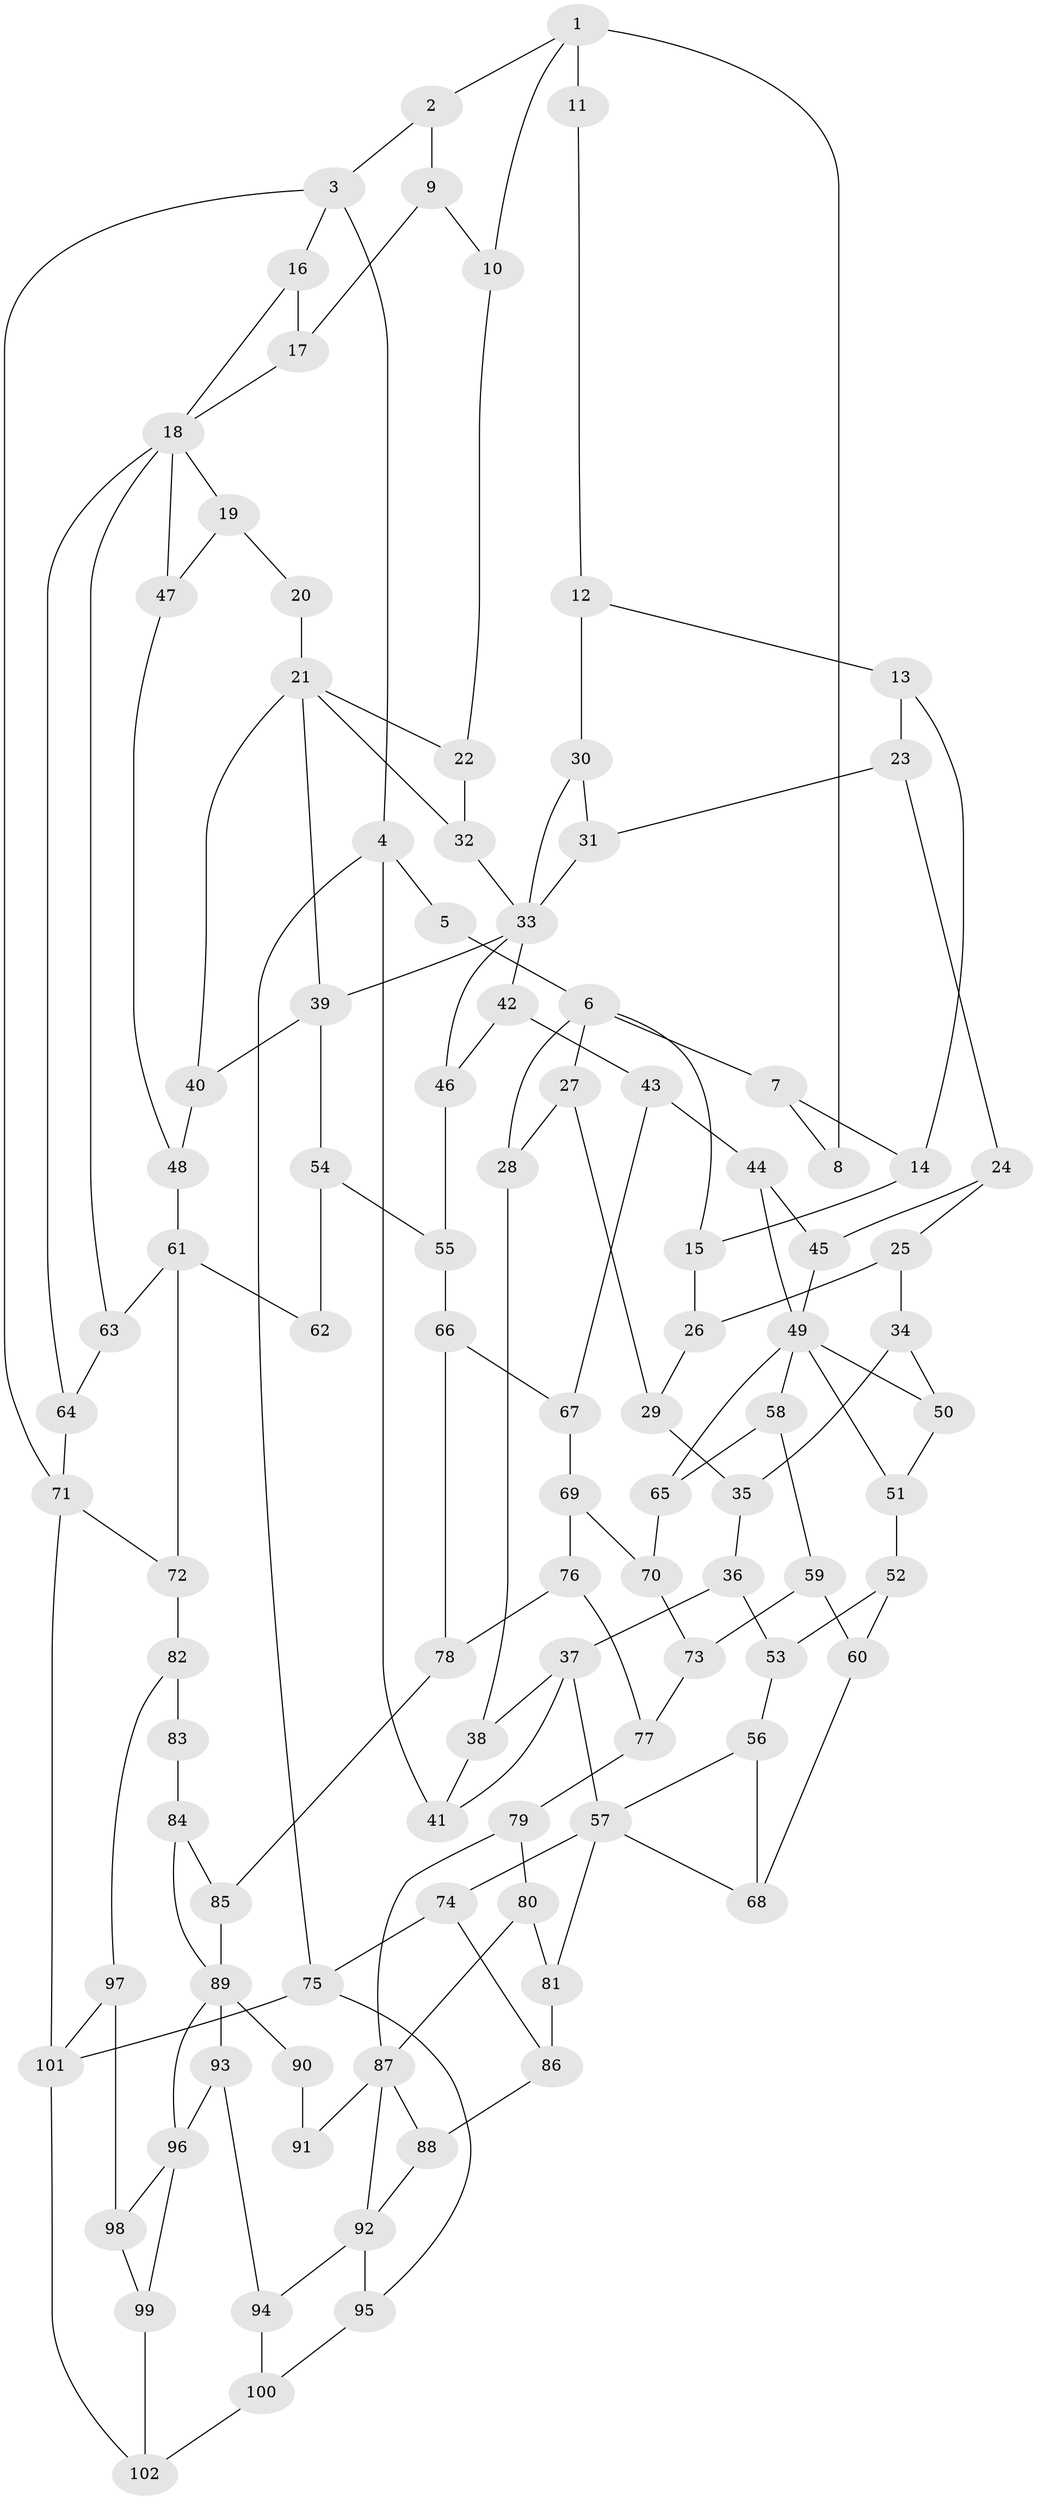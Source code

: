 // original degree distribution, {3: 0.013793103448275862, 5: 0.593103448275862, 6: 0.18620689655172415, 4: 0.20689655172413793}
// Generated by graph-tools (version 1.1) at 2025/54/03/04/25 22:54:09]
// undirected, 102 vertices, 164 edges
graph export_dot {
  node [color=gray90,style=filled];
  1;
  2;
  3;
  4;
  5;
  6;
  7;
  8;
  9;
  10;
  11;
  12;
  13;
  14;
  15;
  16;
  17;
  18;
  19;
  20;
  21;
  22;
  23;
  24;
  25;
  26;
  27;
  28;
  29;
  30;
  31;
  32;
  33;
  34;
  35;
  36;
  37;
  38;
  39;
  40;
  41;
  42;
  43;
  44;
  45;
  46;
  47;
  48;
  49;
  50;
  51;
  52;
  53;
  54;
  55;
  56;
  57;
  58;
  59;
  60;
  61;
  62;
  63;
  64;
  65;
  66;
  67;
  68;
  69;
  70;
  71;
  72;
  73;
  74;
  75;
  76;
  77;
  78;
  79;
  80;
  81;
  82;
  83;
  84;
  85;
  86;
  87;
  88;
  89;
  90;
  91;
  92;
  93;
  94;
  95;
  96;
  97;
  98;
  99;
  100;
  101;
  102;
  1 -- 2 [weight=1.0];
  1 -- 8 [weight=1.0];
  1 -- 10 [weight=1.0];
  1 -- 11 [weight=2.0];
  2 -- 3 [weight=1.0];
  2 -- 9 [weight=1.0];
  3 -- 4 [weight=1.0];
  3 -- 16 [weight=1.0];
  3 -- 71 [weight=1.0];
  4 -- 5 [weight=1.0];
  4 -- 41 [weight=1.0];
  4 -- 75 [weight=1.0];
  5 -- 6 [weight=2.0];
  6 -- 7 [weight=1.0];
  6 -- 15 [weight=1.0];
  6 -- 27 [weight=1.0];
  6 -- 28 [weight=1.0];
  7 -- 8 [weight=1.0];
  7 -- 14 [weight=1.0];
  9 -- 10 [weight=1.0];
  9 -- 17 [weight=1.0];
  10 -- 22 [weight=1.0];
  11 -- 12 [weight=1.0];
  12 -- 13 [weight=1.0];
  12 -- 30 [weight=1.0];
  13 -- 14 [weight=1.0];
  13 -- 23 [weight=1.0];
  14 -- 15 [weight=1.0];
  15 -- 26 [weight=1.0];
  16 -- 17 [weight=1.0];
  16 -- 18 [weight=1.0];
  17 -- 18 [weight=1.0];
  18 -- 19 [weight=1.0];
  18 -- 47 [weight=1.0];
  18 -- 63 [weight=1.0];
  18 -- 64 [weight=1.0];
  19 -- 20 [weight=1.0];
  19 -- 47 [weight=1.0];
  20 -- 21 [weight=2.0];
  21 -- 22 [weight=1.0];
  21 -- 32 [weight=1.0];
  21 -- 39 [weight=1.0];
  21 -- 40 [weight=1.0];
  22 -- 32 [weight=1.0];
  23 -- 24 [weight=1.0];
  23 -- 31 [weight=1.0];
  24 -- 25 [weight=1.0];
  24 -- 45 [weight=1.0];
  25 -- 26 [weight=1.0];
  25 -- 34 [weight=1.0];
  26 -- 29 [weight=1.0];
  27 -- 28 [weight=1.0];
  27 -- 29 [weight=1.0];
  28 -- 38 [weight=1.0];
  29 -- 35 [weight=1.0];
  30 -- 31 [weight=1.0];
  30 -- 33 [weight=1.0];
  31 -- 33 [weight=1.0];
  32 -- 33 [weight=1.0];
  33 -- 39 [weight=1.0];
  33 -- 42 [weight=1.0];
  33 -- 46 [weight=1.0];
  34 -- 35 [weight=1.0];
  34 -- 50 [weight=1.0];
  35 -- 36 [weight=1.0];
  36 -- 37 [weight=1.0];
  36 -- 53 [weight=1.0];
  37 -- 38 [weight=1.0];
  37 -- 41 [weight=1.0];
  37 -- 57 [weight=2.0];
  38 -- 41 [weight=1.0];
  39 -- 40 [weight=1.0];
  39 -- 54 [weight=1.0];
  40 -- 48 [weight=1.0];
  42 -- 43 [weight=1.0];
  42 -- 46 [weight=1.0];
  43 -- 44 [weight=1.0];
  43 -- 67 [weight=1.0];
  44 -- 45 [weight=1.0];
  44 -- 49 [weight=1.0];
  45 -- 49 [weight=1.0];
  46 -- 55 [weight=1.0];
  47 -- 48 [weight=1.0];
  48 -- 61 [weight=1.0];
  49 -- 50 [weight=1.0];
  49 -- 51 [weight=1.0];
  49 -- 58 [weight=1.0];
  49 -- 65 [weight=1.0];
  50 -- 51 [weight=1.0];
  51 -- 52 [weight=1.0];
  52 -- 53 [weight=1.0];
  52 -- 60 [weight=1.0];
  53 -- 56 [weight=1.0];
  54 -- 55 [weight=1.0];
  54 -- 62 [weight=1.0];
  55 -- 66 [weight=1.0];
  56 -- 57 [weight=1.0];
  56 -- 68 [weight=1.0];
  57 -- 68 [weight=1.0];
  57 -- 74 [weight=1.0];
  57 -- 81 [weight=1.0];
  58 -- 59 [weight=1.0];
  58 -- 65 [weight=1.0];
  59 -- 60 [weight=1.0];
  59 -- 73 [weight=1.0];
  60 -- 68 [weight=1.0];
  61 -- 62 [weight=2.0];
  61 -- 63 [weight=1.0];
  61 -- 72 [weight=2.0];
  63 -- 64 [weight=1.0];
  64 -- 71 [weight=1.0];
  65 -- 70 [weight=1.0];
  66 -- 67 [weight=1.0];
  66 -- 78 [weight=1.0];
  67 -- 69 [weight=1.0];
  69 -- 70 [weight=1.0];
  69 -- 76 [weight=1.0];
  70 -- 73 [weight=1.0];
  71 -- 72 [weight=1.0];
  71 -- 101 [weight=1.0];
  72 -- 82 [weight=2.0];
  73 -- 77 [weight=1.0];
  74 -- 75 [weight=1.0];
  74 -- 86 [weight=1.0];
  75 -- 95 [weight=1.0];
  75 -- 101 [weight=1.0];
  76 -- 77 [weight=1.0];
  76 -- 78 [weight=1.0];
  77 -- 79 [weight=1.0];
  78 -- 85 [weight=1.0];
  79 -- 80 [weight=1.0];
  79 -- 87 [weight=1.0];
  80 -- 81 [weight=1.0];
  80 -- 87 [weight=1.0];
  81 -- 86 [weight=1.0];
  82 -- 83 [weight=2.0];
  82 -- 97 [weight=1.0];
  83 -- 84 [weight=1.0];
  84 -- 85 [weight=1.0];
  84 -- 89 [weight=1.0];
  85 -- 89 [weight=1.0];
  86 -- 88 [weight=1.0];
  87 -- 88 [weight=1.0];
  87 -- 91 [weight=2.0];
  87 -- 92 [weight=1.0];
  88 -- 92 [weight=1.0];
  89 -- 90 [weight=2.0];
  89 -- 93 [weight=1.0];
  89 -- 96 [weight=1.0];
  90 -- 91 [weight=1.0];
  92 -- 94 [weight=1.0];
  92 -- 95 [weight=1.0];
  93 -- 94 [weight=1.0];
  93 -- 96 [weight=1.0];
  94 -- 100 [weight=1.0];
  95 -- 100 [weight=1.0];
  96 -- 98 [weight=1.0];
  96 -- 99 [weight=1.0];
  97 -- 98 [weight=1.0];
  97 -- 101 [weight=1.0];
  98 -- 99 [weight=1.0];
  99 -- 102 [weight=1.0];
  100 -- 102 [weight=1.0];
  101 -- 102 [weight=1.0];
}
